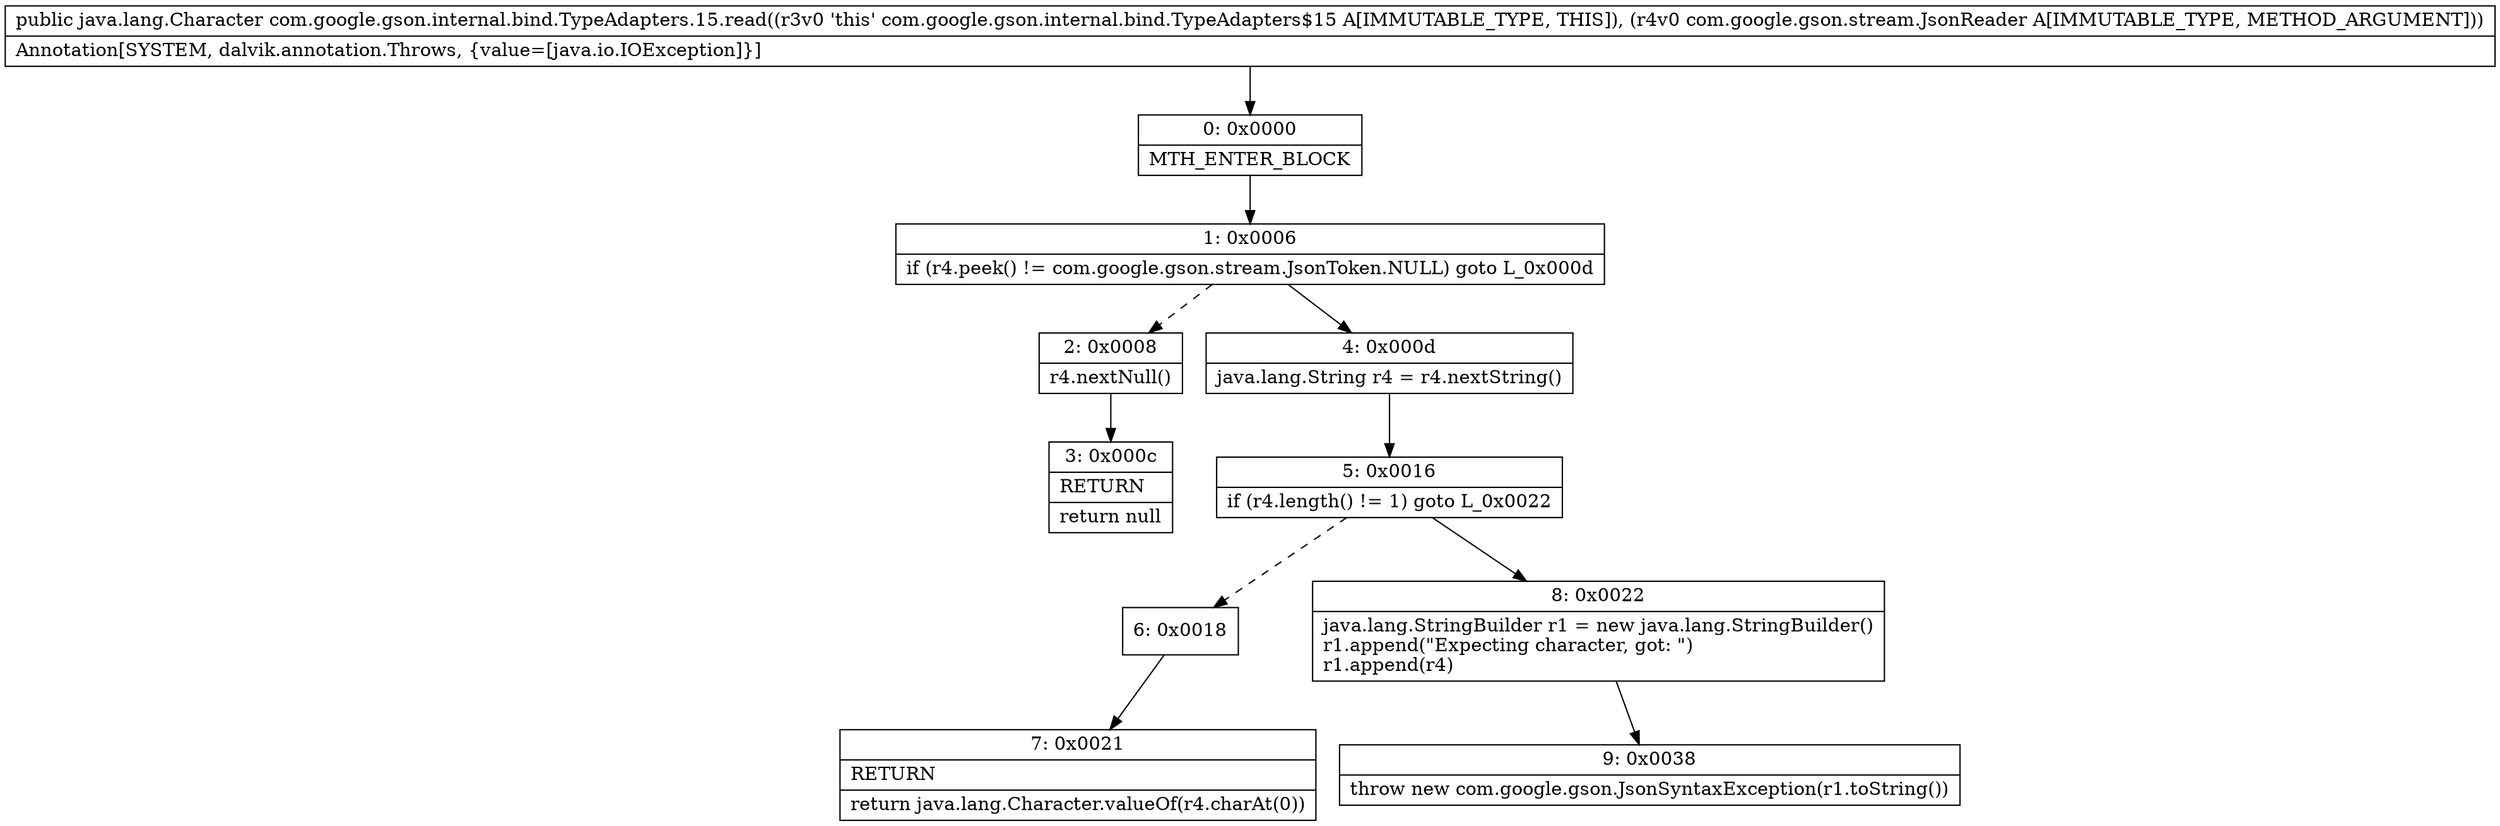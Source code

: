 digraph "CFG forcom.google.gson.internal.bind.TypeAdapters.15.read(Lcom\/google\/gson\/stream\/JsonReader;)Ljava\/lang\/Character;" {
Node_0 [shape=record,label="{0\:\ 0x0000|MTH_ENTER_BLOCK\l}"];
Node_1 [shape=record,label="{1\:\ 0x0006|if (r4.peek() != com.google.gson.stream.JsonToken.NULL) goto L_0x000d\l}"];
Node_2 [shape=record,label="{2\:\ 0x0008|r4.nextNull()\l}"];
Node_3 [shape=record,label="{3\:\ 0x000c|RETURN\l|return null\l}"];
Node_4 [shape=record,label="{4\:\ 0x000d|java.lang.String r4 = r4.nextString()\l}"];
Node_5 [shape=record,label="{5\:\ 0x0016|if (r4.length() != 1) goto L_0x0022\l}"];
Node_6 [shape=record,label="{6\:\ 0x0018}"];
Node_7 [shape=record,label="{7\:\ 0x0021|RETURN\l|return java.lang.Character.valueOf(r4.charAt(0))\l}"];
Node_8 [shape=record,label="{8\:\ 0x0022|java.lang.StringBuilder r1 = new java.lang.StringBuilder()\lr1.append(\"Expecting character, got: \")\lr1.append(r4)\l}"];
Node_9 [shape=record,label="{9\:\ 0x0038|throw new com.google.gson.JsonSyntaxException(r1.toString())\l}"];
MethodNode[shape=record,label="{public java.lang.Character com.google.gson.internal.bind.TypeAdapters.15.read((r3v0 'this' com.google.gson.internal.bind.TypeAdapters$15 A[IMMUTABLE_TYPE, THIS]), (r4v0 com.google.gson.stream.JsonReader A[IMMUTABLE_TYPE, METHOD_ARGUMENT]))  | Annotation[SYSTEM, dalvik.annotation.Throws, \{value=[java.io.IOException]\}]\l}"];
MethodNode -> Node_0;
Node_0 -> Node_1;
Node_1 -> Node_2[style=dashed];
Node_1 -> Node_4;
Node_2 -> Node_3;
Node_4 -> Node_5;
Node_5 -> Node_6[style=dashed];
Node_5 -> Node_8;
Node_6 -> Node_7;
Node_8 -> Node_9;
}

